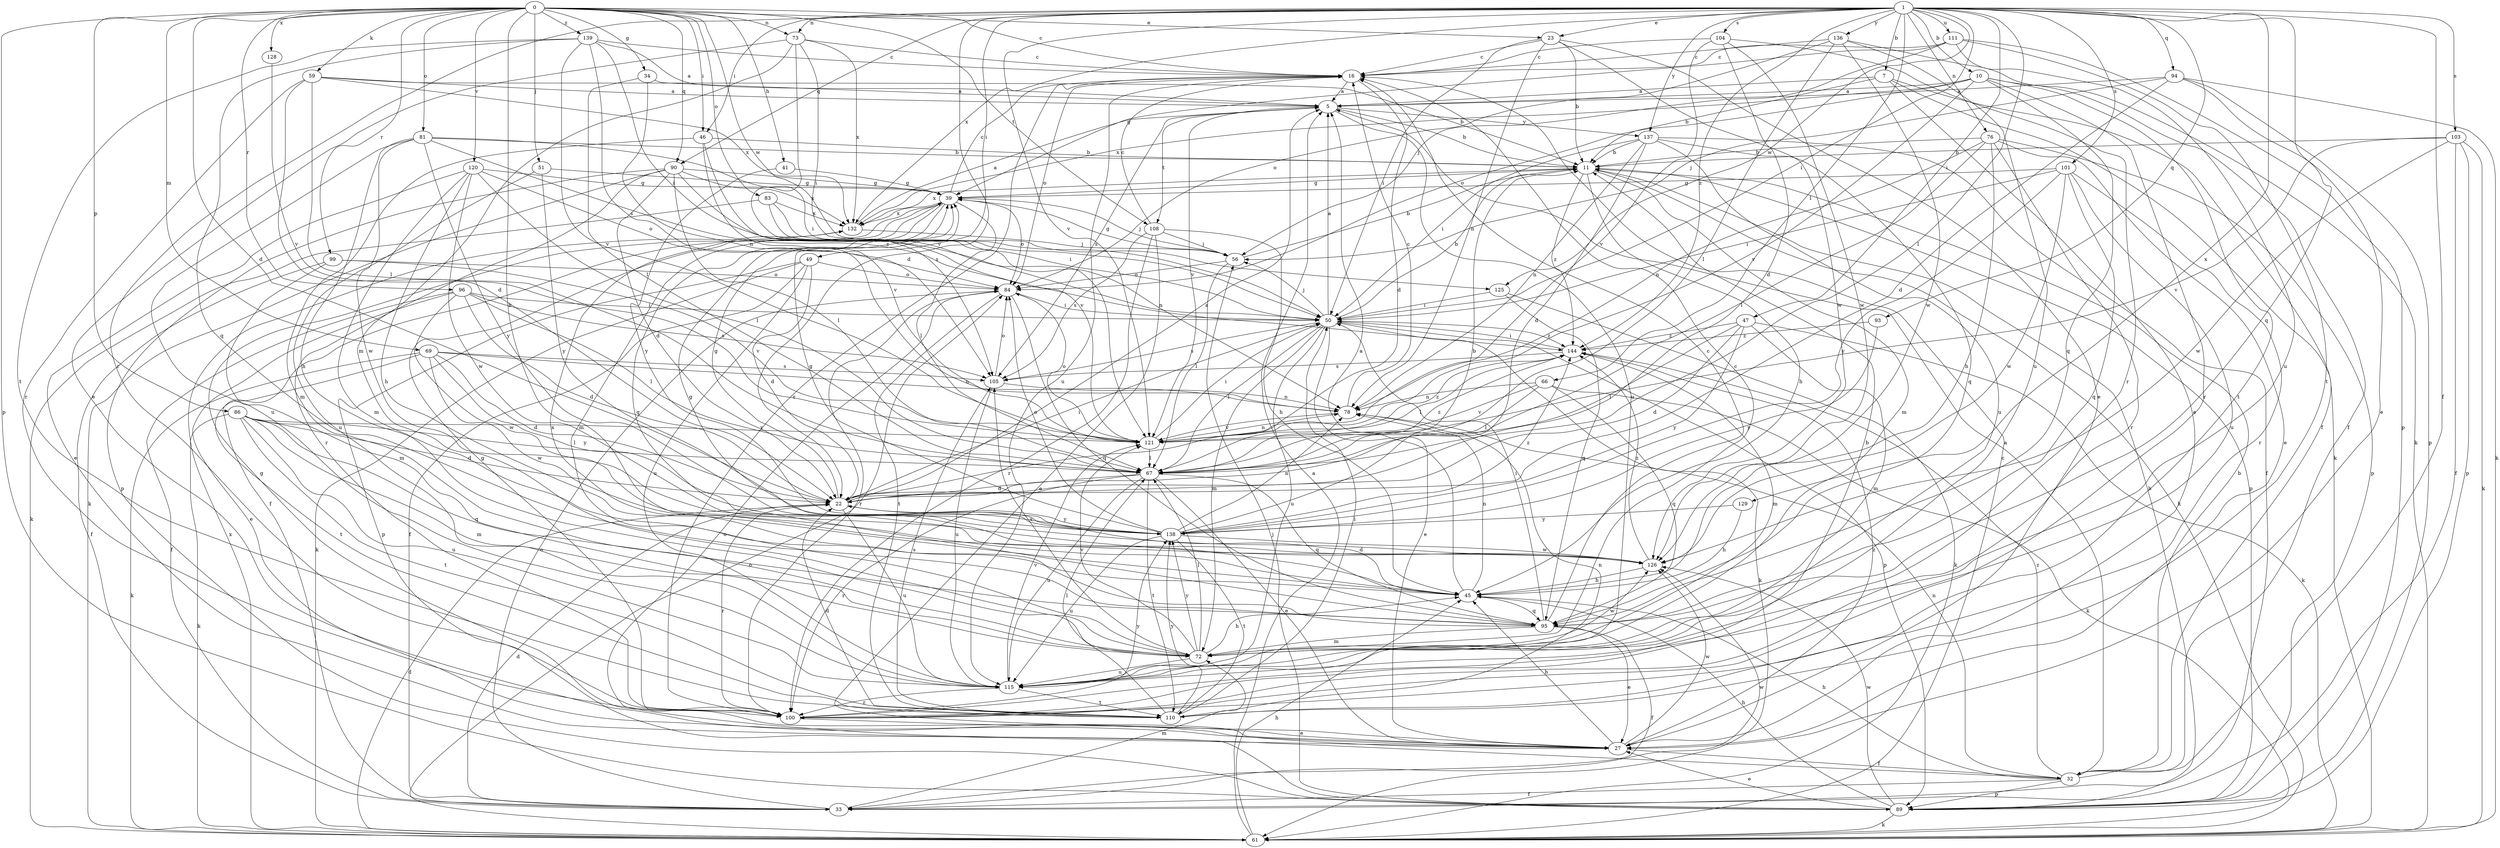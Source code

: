 strict digraph  {
0;
1;
5;
7;
10;
11;
16;
22;
23;
27;
32;
33;
34;
39;
41;
45;
46;
47;
49;
50;
51;
56;
59;
61;
66;
67;
69;
72;
73;
76;
78;
81;
83;
84;
86;
89;
90;
93;
94;
95;
96;
99;
100;
101;
103;
104;
105;
108;
110;
111;
115;
120;
121;
125;
126;
128;
129;
132;
136;
137;
138;
139;
144;
0 -> 16  [label=c];
0 -> 22  [label=d];
0 -> 23  [label=e];
0 -> 34  [label=g];
0 -> 41  [label=h];
0 -> 45  [label=h];
0 -> 46  [label=i];
0 -> 51  [label=j];
0 -> 59  [label=k];
0 -> 69  [label=m];
0 -> 73  [label=n];
0 -> 81  [label=o];
0 -> 83  [label=o];
0 -> 86  [label=p];
0 -> 89  [label=p];
0 -> 90  [label=q];
0 -> 96  [label=r];
0 -> 99  [label=r];
0 -> 108  [label=t];
0 -> 120  [label=v];
0 -> 125  [label=w];
0 -> 128  [label=x];
0 -> 139  [label=z];
1 -> 7  [label=b];
1 -> 10  [label=b];
1 -> 22  [label=d];
1 -> 23  [label=e];
1 -> 32  [label=f];
1 -> 46  [label=i];
1 -> 47  [label=i];
1 -> 49  [label=i];
1 -> 50  [label=i];
1 -> 66  [label=l];
1 -> 67  [label=l];
1 -> 73  [label=n];
1 -> 76  [label=n];
1 -> 90  [label=q];
1 -> 93  [label=q];
1 -> 94  [label=q];
1 -> 95  [label=q];
1 -> 100  [label=r];
1 -> 101  [label=s];
1 -> 103  [label=s];
1 -> 104  [label=s];
1 -> 111  [label=u];
1 -> 121  [label=v];
1 -> 125  [label=w];
1 -> 129  [label=x];
1 -> 132  [label=x];
1 -> 136  [label=y];
1 -> 137  [label=y];
1 -> 144  [label=z];
5 -> 11  [label=b];
5 -> 105  [label=s];
5 -> 108  [label=t];
5 -> 115  [label=u];
5 -> 121  [label=v];
5 -> 137  [label=y];
7 -> 5  [label=a];
7 -> 11  [label=b];
7 -> 27  [label=e];
7 -> 32  [label=f];
7 -> 61  [label=k];
10 -> 5  [label=a];
10 -> 32  [label=f];
10 -> 84  [label=o];
10 -> 95  [label=q];
10 -> 100  [label=r];
10 -> 110  [label=t];
10 -> 121  [label=v];
10 -> 132  [label=x];
11 -> 39  [label=g];
11 -> 45  [label=h];
11 -> 61  [label=k];
11 -> 72  [label=m];
11 -> 89  [label=p];
11 -> 132  [label=x];
11 -> 144  [label=z];
16 -> 5  [label=a];
16 -> 22  [label=d];
16 -> 84  [label=o];
16 -> 100  [label=r];
16 -> 115  [label=u];
22 -> 5  [label=a];
22 -> 39  [label=g];
22 -> 50  [label=i];
22 -> 100  [label=r];
22 -> 115  [label=u];
22 -> 138  [label=y];
23 -> 11  [label=b];
23 -> 16  [label=c];
23 -> 27  [label=e];
23 -> 50  [label=i];
23 -> 78  [label=n];
23 -> 126  [label=w];
27 -> 32  [label=f];
27 -> 39  [label=g];
27 -> 45  [label=h];
27 -> 126  [label=w];
27 -> 144  [label=z];
32 -> 5  [label=a];
32 -> 11  [label=b];
32 -> 33  [label=f];
32 -> 45  [label=h];
32 -> 78  [label=n];
32 -> 84  [label=o];
32 -> 89  [label=p];
32 -> 144  [label=z];
33 -> 22  [label=d];
33 -> 72  [label=m];
33 -> 84  [label=o];
33 -> 126  [label=w];
34 -> 5  [label=a];
34 -> 67  [label=l];
34 -> 78  [label=n];
39 -> 16  [label=c];
39 -> 33  [label=f];
39 -> 56  [label=j];
39 -> 67  [label=l];
39 -> 72  [label=m];
39 -> 84  [label=o];
39 -> 95  [label=q];
39 -> 132  [label=x];
41 -> 39  [label=g];
41 -> 138  [label=y];
45 -> 5  [label=a];
45 -> 22  [label=d];
45 -> 39  [label=g];
45 -> 78  [label=n];
45 -> 95  [label=q];
46 -> 11  [label=b];
46 -> 72  [label=m];
46 -> 105  [label=s];
46 -> 121  [label=v];
47 -> 22  [label=d];
47 -> 61  [label=k];
47 -> 67  [label=l];
47 -> 72  [label=m];
47 -> 138  [label=y];
47 -> 144  [label=z];
49 -> 22  [label=d];
49 -> 33  [label=f];
49 -> 61  [label=k];
49 -> 84  [label=o];
49 -> 89  [label=p];
49 -> 115  [label=u];
50 -> 5  [label=a];
50 -> 11  [label=b];
50 -> 27  [label=e];
50 -> 56  [label=j];
50 -> 61  [label=k];
50 -> 67  [label=l];
50 -> 72  [label=m];
50 -> 89  [label=p];
50 -> 105  [label=s];
50 -> 115  [label=u];
50 -> 144  [label=z];
51 -> 39  [label=g];
51 -> 115  [label=u];
51 -> 138  [label=y];
56 -> 11  [label=b];
56 -> 39  [label=g];
56 -> 67  [label=l];
56 -> 84  [label=o];
59 -> 5  [label=a];
59 -> 11  [label=b];
59 -> 22  [label=d];
59 -> 67  [label=l];
59 -> 100  [label=r];
59 -> 132  [label=x];
61 -> 5  [label=a];
61 -> 16  [label=c];
61 -> 22  [label=d];
61 -> 45  [label=h];
61 -> 84  [label=o];
61 -> 132  [label=x];
66 -> 61  [label=k];
66 -> 67  [label=l];
66 -> 78  [label=n];
66 -> 95  [label=q];
66 -> 121  [label=v];
67 -> 22  [label=d];
67 -> 27  [label=e];
67 -> 95  [label=q];
67 -> 100  [label=r];
67 -> 110  [label=t];
67 -> 115  [label=u];
67 -> 144  [label=z];
69 -> 22  [label=d];
69 -> 61  [label=k];
69 -> 78  [label=n];
69 -> 105  [label=s];
69 -> 110  [label=t];
69 -> 126  [label=w];
69 -> 138  [label=y];
72 -> 16  [label=c];
72 -> 45  [label=h];
72 -> 67  [label=l];
72 -> 105  [label=s];
72 -> 115  [label=u];
72 -> 121  [label=v];
72 -> 126  [label=w];
72 -> 138  [label=y];
73 -> 16  [label=c];
73 -> 27  [label=e];
73 -> 50  [label=i];
73 -> 72  [label=m];
73 -> 121  [label=v];
73 -> 132  [label=x];
76 -> 11  [label=b];
76 -> 27  [label=e];
76 -> 45  [label=h];
76 -> 67  [label=l];
76 -> 78  [label=n];
76 -> 89  [label=p];
76 -> 100  [label=r];
78 -> 16  [label=c];
78 -> 121  [label=v];
81 -> 11  [label=b];
81 -> 45  [label=h];
81 -> 50  [label=i];
81 -> 115  [label=u];
81 -> 126  [label=w];
81 -> 138  [label=y];
81 -> 144  [label=z];
83 -> 50  [label=i];
83 -> 61  [label=k];
83 -> 78  [label=n];
83 -> 132  [label=x];
84 -> 50  [label=i];
84 -> 95  [label=q];
84 -> 100  [label=r];
84 -> 110  [label=t];
86 -> 22  [label=d];
86 -> 61  [label=k];
86 -> 67  [label=l];
86 -> 72  [label=m];
86 -> 95  [label=q];
86 -> 110  [label=t];
86 -> 115  [label=u];
86 -> 121  [label=v];
89 -> 11  [label=b];
89 -> 27  [label=e];
89 -> 45  [label=h];
89 -> 56  [label=j];
89 -> 61  [label=k];
89 -> 126  [label=w];
90 -> 22  [label=d];
90 -> 39  [label=g];
90 -> 61  [label=k];
90 -> 67  [label=l];
90 -> 89  [label=p];
90 -> 100  [label=r];
90 -> 121  [label=v];
90 -> 132  [label=x];
93 -> 138  [label=y];
93 -> 144  [label=z];
94 -> 5  [label=a];
94 -> 22  [label=d];
94 -> 27  [label=e];
94 -> 56  [label=j];
94 -> 61  [label=k];
94 -> 89  [label=p];
95 -> 16  [label=c];
95 -> 27  [label=e];
95 -> 33  [label=f];
95 -> 50  [label=i];
95 -> 72  [label=m];
95 -> 132  [label=x];
96 -> 22  [label=d];
96 -> 27  [label=e];
96 -> 33  [label=f];
96 -> 50  [label=i];
96 -> 67  [label=l];
96 -> 105  [label=s];
96 -> 126  [label=w];
99 -> 33  [label=f];
99 -> 72  [label=m];
99 -> 84  [label=o];
99 -> 121  [label=v];
100 -> 11  [label=b];
100 -> 27  [label=e];
100 -> 39  [label=g];
100 -> 138  [label=y];
101 -> 39  [label=g];
101 -> 50  [label=i];
101 -> 95  [label=q];
101 -> 100  [label=r];
101 -> 115  [label=u];
101 -> 126  [label=w];
101 -> 138  [label=y];
103 -> 11  [label=b];
103 -> 33  [label=f];
103 -> 61  [label=k];
103 -> 89  [label=p];
103 -> 121  [label=v];
103 -> 126  [label=w];
104 -> 16  [label=c];
104 -> 22  [label=d];
104 -> 100  [label=r];
104 -> 121  [label=v];
104 -> 126  [label=w];
105 -> 78  [label=n];
105 -> 84  [label=o];
105 -> 115  [label=u];
108 -> 16  [label=c];
108 -> 27  [label=e];
108 -> 45  [label=h];
108 -> 56  [label=j];
108 -> 100  [label=r];
108 -> 105  [label=s];
110 -> 22  [label=d];
110 -> 50  [label=i];
110 -> 67  [label=l];
110 -> 78  [label=n];
110 -> 105  [label=s];
110 -> 138  [label=y];
111 -> 16  [label=c];
111 -> 39  [label=g];
111 -> 56  [label=j];
111 -> 89  [label=p];
111 -> 110  [label=t];
111 -> 115  [label=u];
115 -> 100  [label=r];
115 -> 110  [label=t];
115 -> 121  [label=v];
120 -> 27  [label=e];
120 -> 39  [label=g];
120 -> 45  [label=h];
120 -> 67  [label=l];
120 -> 72  [label=m];
120 -> 84  [label=o];
120 -> 126  [label=w];
121 -> 50  [label=i];
121 -> 67  [label=l];
121 -> 78  [label=n];
121 -> 84  [label=o];
121 -> 144  [label=z];
125 -> 50  [label=i];
125 -> 61  [label=k];
125 -> 95  [label=q];
126 -> 45  [label=h];
126 -> 144  [label=z];
128 -> 121  [label=v];
129 -> 45  [label=h];
129 -> 138  [label=y];
132 -> 5  [label=a];
132 -> 56  [label=j];
136 -> 16  [label=c];
136 -> 61  [label=k];
136 -> 67  [label=l];
136 -> 84  [label=o];
136 -> 115  [label=u];
136 -> 126  [label=w];
137 -> 11  [label=b];
137 -> 22  [label=d];
137 -> 33  [label=f];
137 -> 50  [label=i];
137 -> 78  [label=n];
137 -> 95  [label=q];
137 -> 115  [label=u];
138 -> 11  [label=b];
138 -> 39  [label=g];
138 -> 78  [label=n];
138 -> 84  [label=o];
138 -> 110  [label=t];
138 -> 115  [label=u];
138 -> 126  [label=w];
138 -> 144  [label=z];
139 -> 5  [label=a];
139 -> 16  [label=c];
139 -> 50  [label=i];
139 -> 95  [label=q];
139 -> 105  [label=s];
139 -> 110  [label=t];
139 -> 121  [label=v];
144 -> 50  [label=i];
144 -> 67  [label=l];
144 -> 72  [label=m];
144 -> 105  [label=s];
}
